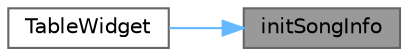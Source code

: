 digraph "initSongInfo"
{
 // LATEX_PDF_SIZE
  bgcolor="transparent";
  edge [fontname=Helvetica,fontsize=10,labelfontname=Helvetica,labelfontsize=10];
  node [fontname=Helvetica,fontsize=10,shape=box,height=0.2,width=0.4];
  rankdir="RL";
  Node1 [id="Node000001",label="initSongInfo",height=0.2,width=0.4,color="gray40", fillcolor="grey60", style="filled", fontcolor="black",tooltip="初始化歌曲信息"];
  Node1 -> Node2 [id="edge1_Node000001_Node000002",dir="back",color="steelblue1",style="solid",tooltip=" "];
  Node2 [id="Node000002",label="TableWidget",height=0.2,width=0.4,color="grey40", fillcolor="white", style="filled",URL="$class_table_widget.html#a92cc8621af5844d5c47ff7273b149580",tooltip="构造函数，初始化推荐界面"];
}
